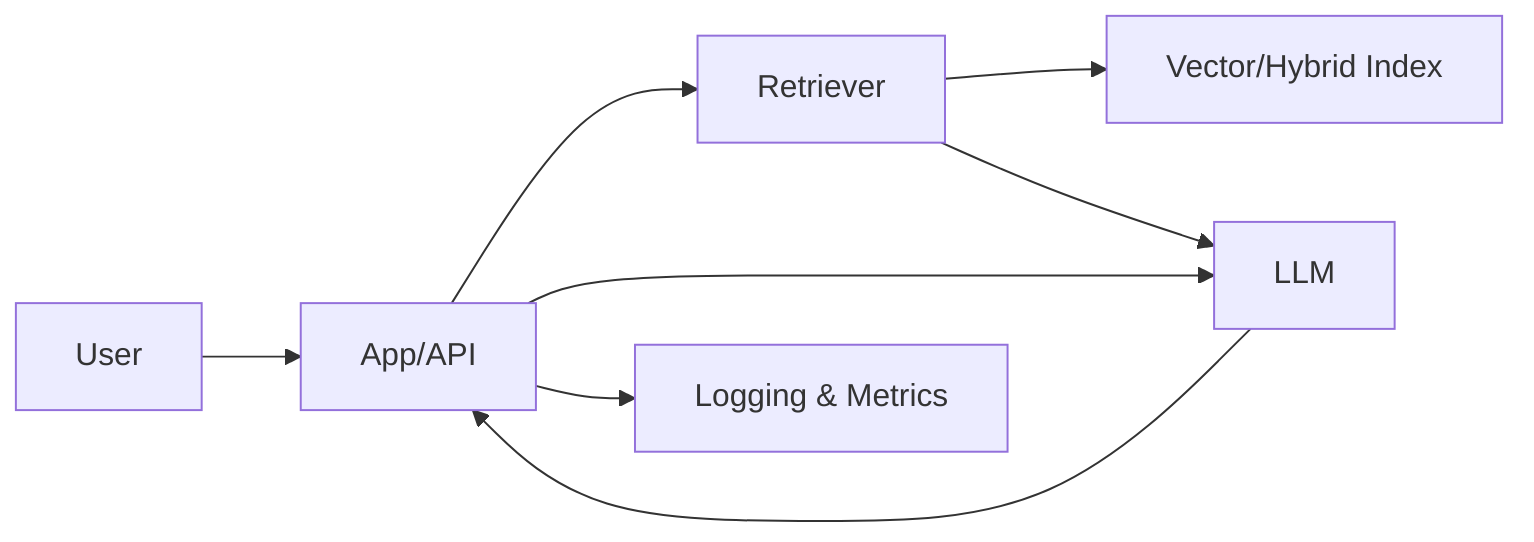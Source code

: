flowchart LR
    U[User] --> API[App/API]
    API --> RET[Retriever]
    RET --> IDX[Vector/Hybrid Index]
    API --> LLM[LLM]
    RET --> LLM
    LLM --> API
    API --> Obs[Logging & Metrics]